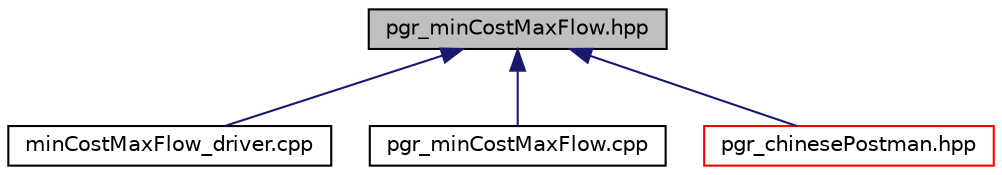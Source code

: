 digraph "pgr_minCostMaxFlow.hpp"
{
 // LATEX_PDF_SIZE
  edge [fontname="Helvetica",fontsize="10",labelfontname="Helvetica",labelfontsize="10"];
  node [fontname="Helvetica",fontsize="10",shape=record];
  Node1 [label="pgr_minCostMaxFlow.hpp",height=0.2,width=0.4,color="black", fillcolor="grey75", style="filled", fontcolor="black",tooltip=" "];
  Node1 -> Node2 [dir="back",color="midnightblue",fontsize="10",style="solid",fontname="Helvetica"];
  Node2 [label="minCostMaxFlow_driver.cpp",height=0.2,width=0.4,color="black", fillcolor="white", style="filled",URL="$minCostMaxFlow__driver_8cpp.html",tooltip=" "];
  Node1 -> Node3 [dir="back",color="midnightblue",fontsize="10",style="solid",fontname="Helvetica"];
  Node3 [label="pgr_minCostMaxFlow.cpp",height=0.2,width=0.4,color="black", fillcolor="white", style="filled",URL="$pgr__minCostMaxFlow_8cpp.html",tooltip=" "];
  Node1 -> Node4 [dir="back",color="midnightblue",fontsize="10",style="solid",fontname="Helvetica"];
  Node4 [label="pgr_chinesePostman.hpp",height=0.2,width=0.4,color="red", fillcolor="white", style="filled",URL="$pgr__chinesePostman_8hpp.html",tooltip=" "];
}
